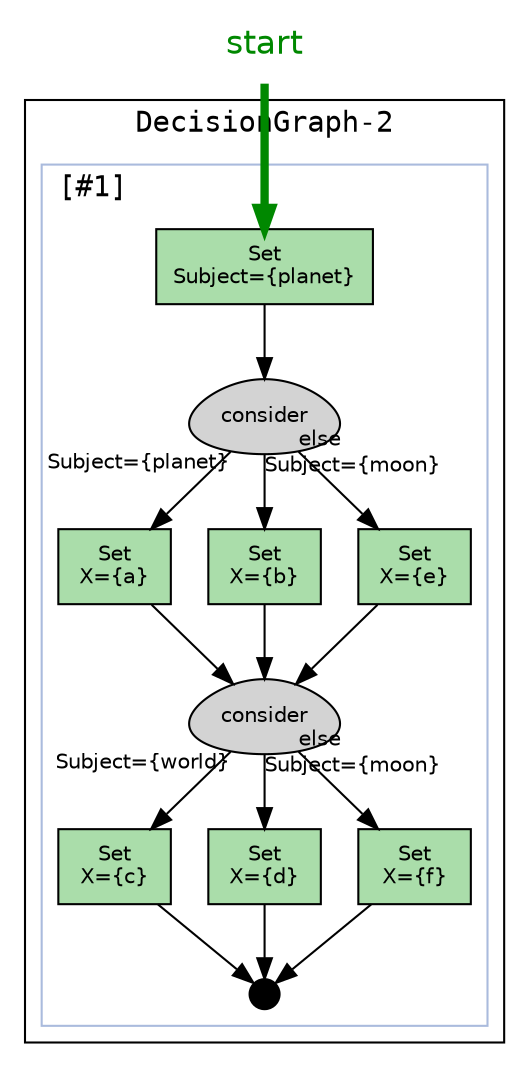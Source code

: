digraph decisionGraph {
graph [fontname="Courier" concentrate=true compound=true]
edge [fontname="Helvetica" fontsize="10"]
node [fillcolor="lightgray" style="filled" fontname="Helvetica" fontsize="10"]
start[ fillcolor="transparent" shape="none" fontcolor="#008800" fontsize="16" ]
{rank=source; start}
subgraph cluster_DecisionGraph_172 {
label="DecisionGraph-2"
subgraph cluster_toplevel_18_091_19 {
label="[#1]"; color="#AABBDD"; labeljust="l"
_18_091_19[ fillcolor="#AADDAA" shape="rect" label="Set\nSubject=\{planet\}\n" ]
_18_092_19[ shape="egg" label="consider\n" ]
_18_093_19[ fillcolor="#AADDAA" shape="rect" label="Set\nX=\{a\}\n" ]
_18_096_19[ shape="egg" label="consider\n" ]
_18_097_19[ fillcolor="#AADDAA" shape="rect" label="Set\nX=\{c\}\n" ]
_18_0910_19[ fillcolor="#000000" shape="point" width="0.2" fontcolor="#AAAAAA" label="x" height="0.2" ]
_18_097_19 -> _18_0910_19
_18_096_19 -> _18_097_19[ taillabel="Subject=\{world\}
" ]
_18_098_19[ fillcolor="#AADDAA" shape="rect" label="Set\nX=\{d\}\n" ]
_18_098_19 -> _18_0910_19
_18_096_19 -> _18_098_19[ taillabel="Subject=\{moon\}
" ]
_18_099_19[ fillcolor="#AADDAA" shape="rect" label="Set\nX=\{f\}\n" ]
_18_099_19 -> _18_0910_19
_18_096_19 -> _18_099_19[ taillabel="else" ]
_18_093_19 -> _18_096_19
_18_092_19 -> _18_093_19[ taillabel="Subject=\{planet\}
" ]
_18_094_19[ fillcolor="#AADDAA" shape="rect" label="Set\nX=\{b\}\n" ]
_18_094_19 -> _18_096_19
_18_092_19 -> _18_094_19[ taillabel="Subject=\{moon\}
" ]
_18_095_19[ fillcolor="#AADDAA" shape="rect" label="Set\nX=\{e\}\n" ]
_18_095_19 -> _18_096_19
_18_092_19 -> _18_095_19[ taillabel="else" ]
_18_091_19 -> _18_092_19
}
}
start -> _18_091_19[ penwidth="4.0" color="#008800" ]
}
